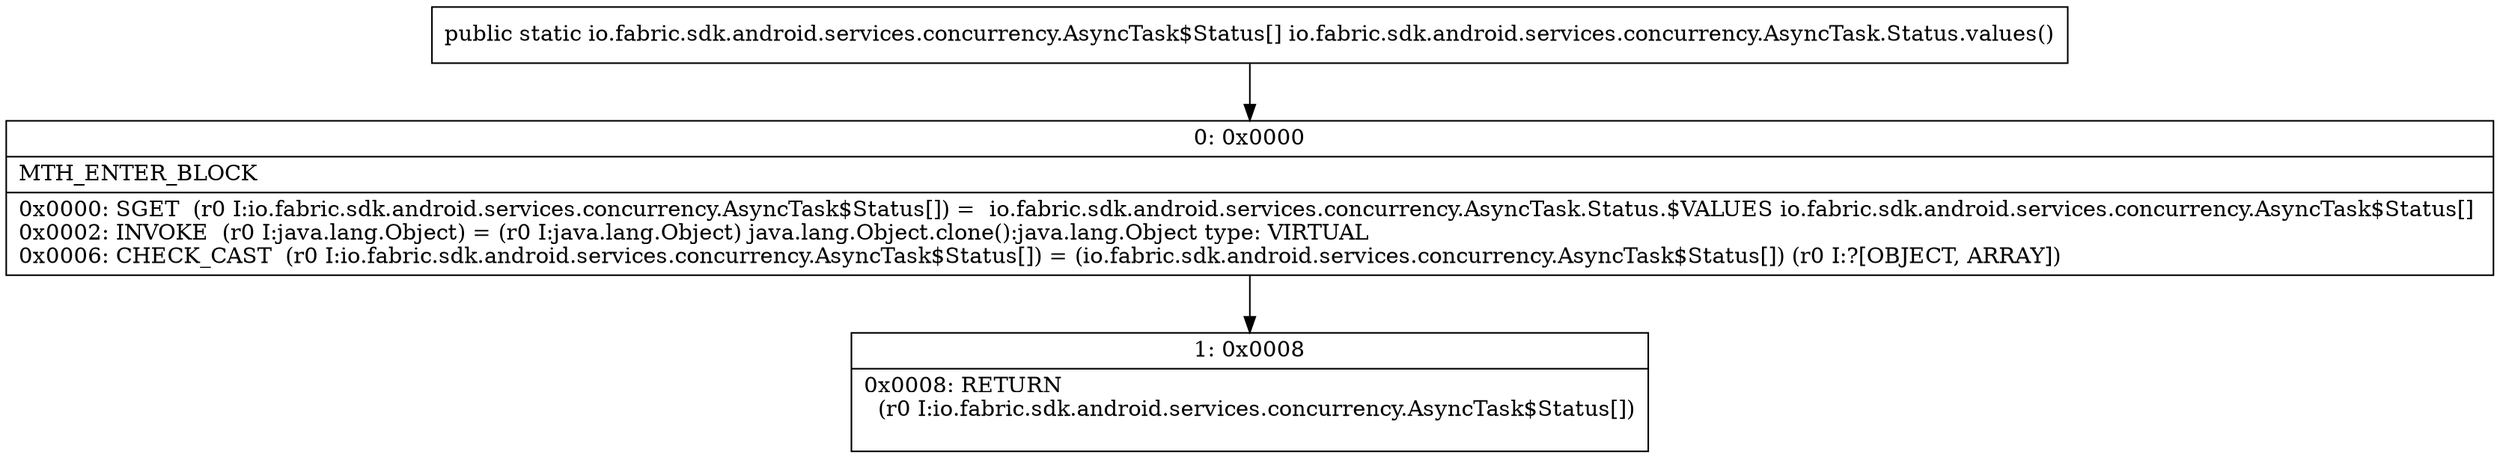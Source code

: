 digraph "CFG forio.fabric.sdk.android.services.concurrency.AsyncTask.Status.values()[Lio\/fabric\/sdk\/android\/services\/concurrency\/AsyncTask$Status;" {
Node_0 [shape=record,label="{0\:\ 0x0000|MTH_ENTER_BLOCK\l|0x0000: SGET  (r0 I:io.fabric.sdk.android.services.concurrency.AsyncTask$Status[]) =  io.fabric.sdk.android.services.concurrency.AsyncTask.Status.$VALUES io.fabric.sdk.android.services.concurrency.AsyncTask$Status[] \l0x0002: INVOKE  (r0 I:java.lang.Object) = (r0 I:java.lang.Object) java.lang.Object.clone():java.lang.Object type: VIRTUAL \l0x0006: CHECK_CAST  (r0 I:io.fabric.sdk.android.services.concurrency.AsyncTask$Status[]) = (io.fabric.sdk.android.services.concurrency.AsyncTask$Status[]) (r0 I:?[OBJECT, ARRAY]) \l}"];
Node_1 [shape=record,label="{1\:\ 0x0008|0x0008: RETURN  \l  (r0 I:io.fabric.sdk.android.services.concurrency.AsyncTask$Status[])\l \l}"];
MethodNode[shape=record,label="{public static io.fabric.sdk.android.services.concurrency.AsyncTask$Status[] io.fabric.sdk.android.services.concurrency.AsyncTask.Status.values() }"];
MethodNode -> Node_0;
Node_0 -> Node_1;
}

